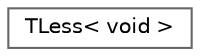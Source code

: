 digraph "Graphical Class Hierarchy"
{
 // INTERACTIVE_SVG=YES
 // LATEX_PDF_SIZE
  bgcolor="transparent";
  edge [fontname=Helvetica,fontsize=10,labelfontname=Helvetica,labelfontsize=10];
  node [fontname=Helvetica,fontsize=10,shape=box,height=0.2,width=0.4];
  rankdir="LR";
  Node0 [id="Node000000",label="TLess\< void \>",height=0.2,width=0.4,color="grey40", fillcolor="white", style="filled",URL="$dd/de8/structTLess_3_01void_01_4.html",tooltip=" "];
}

